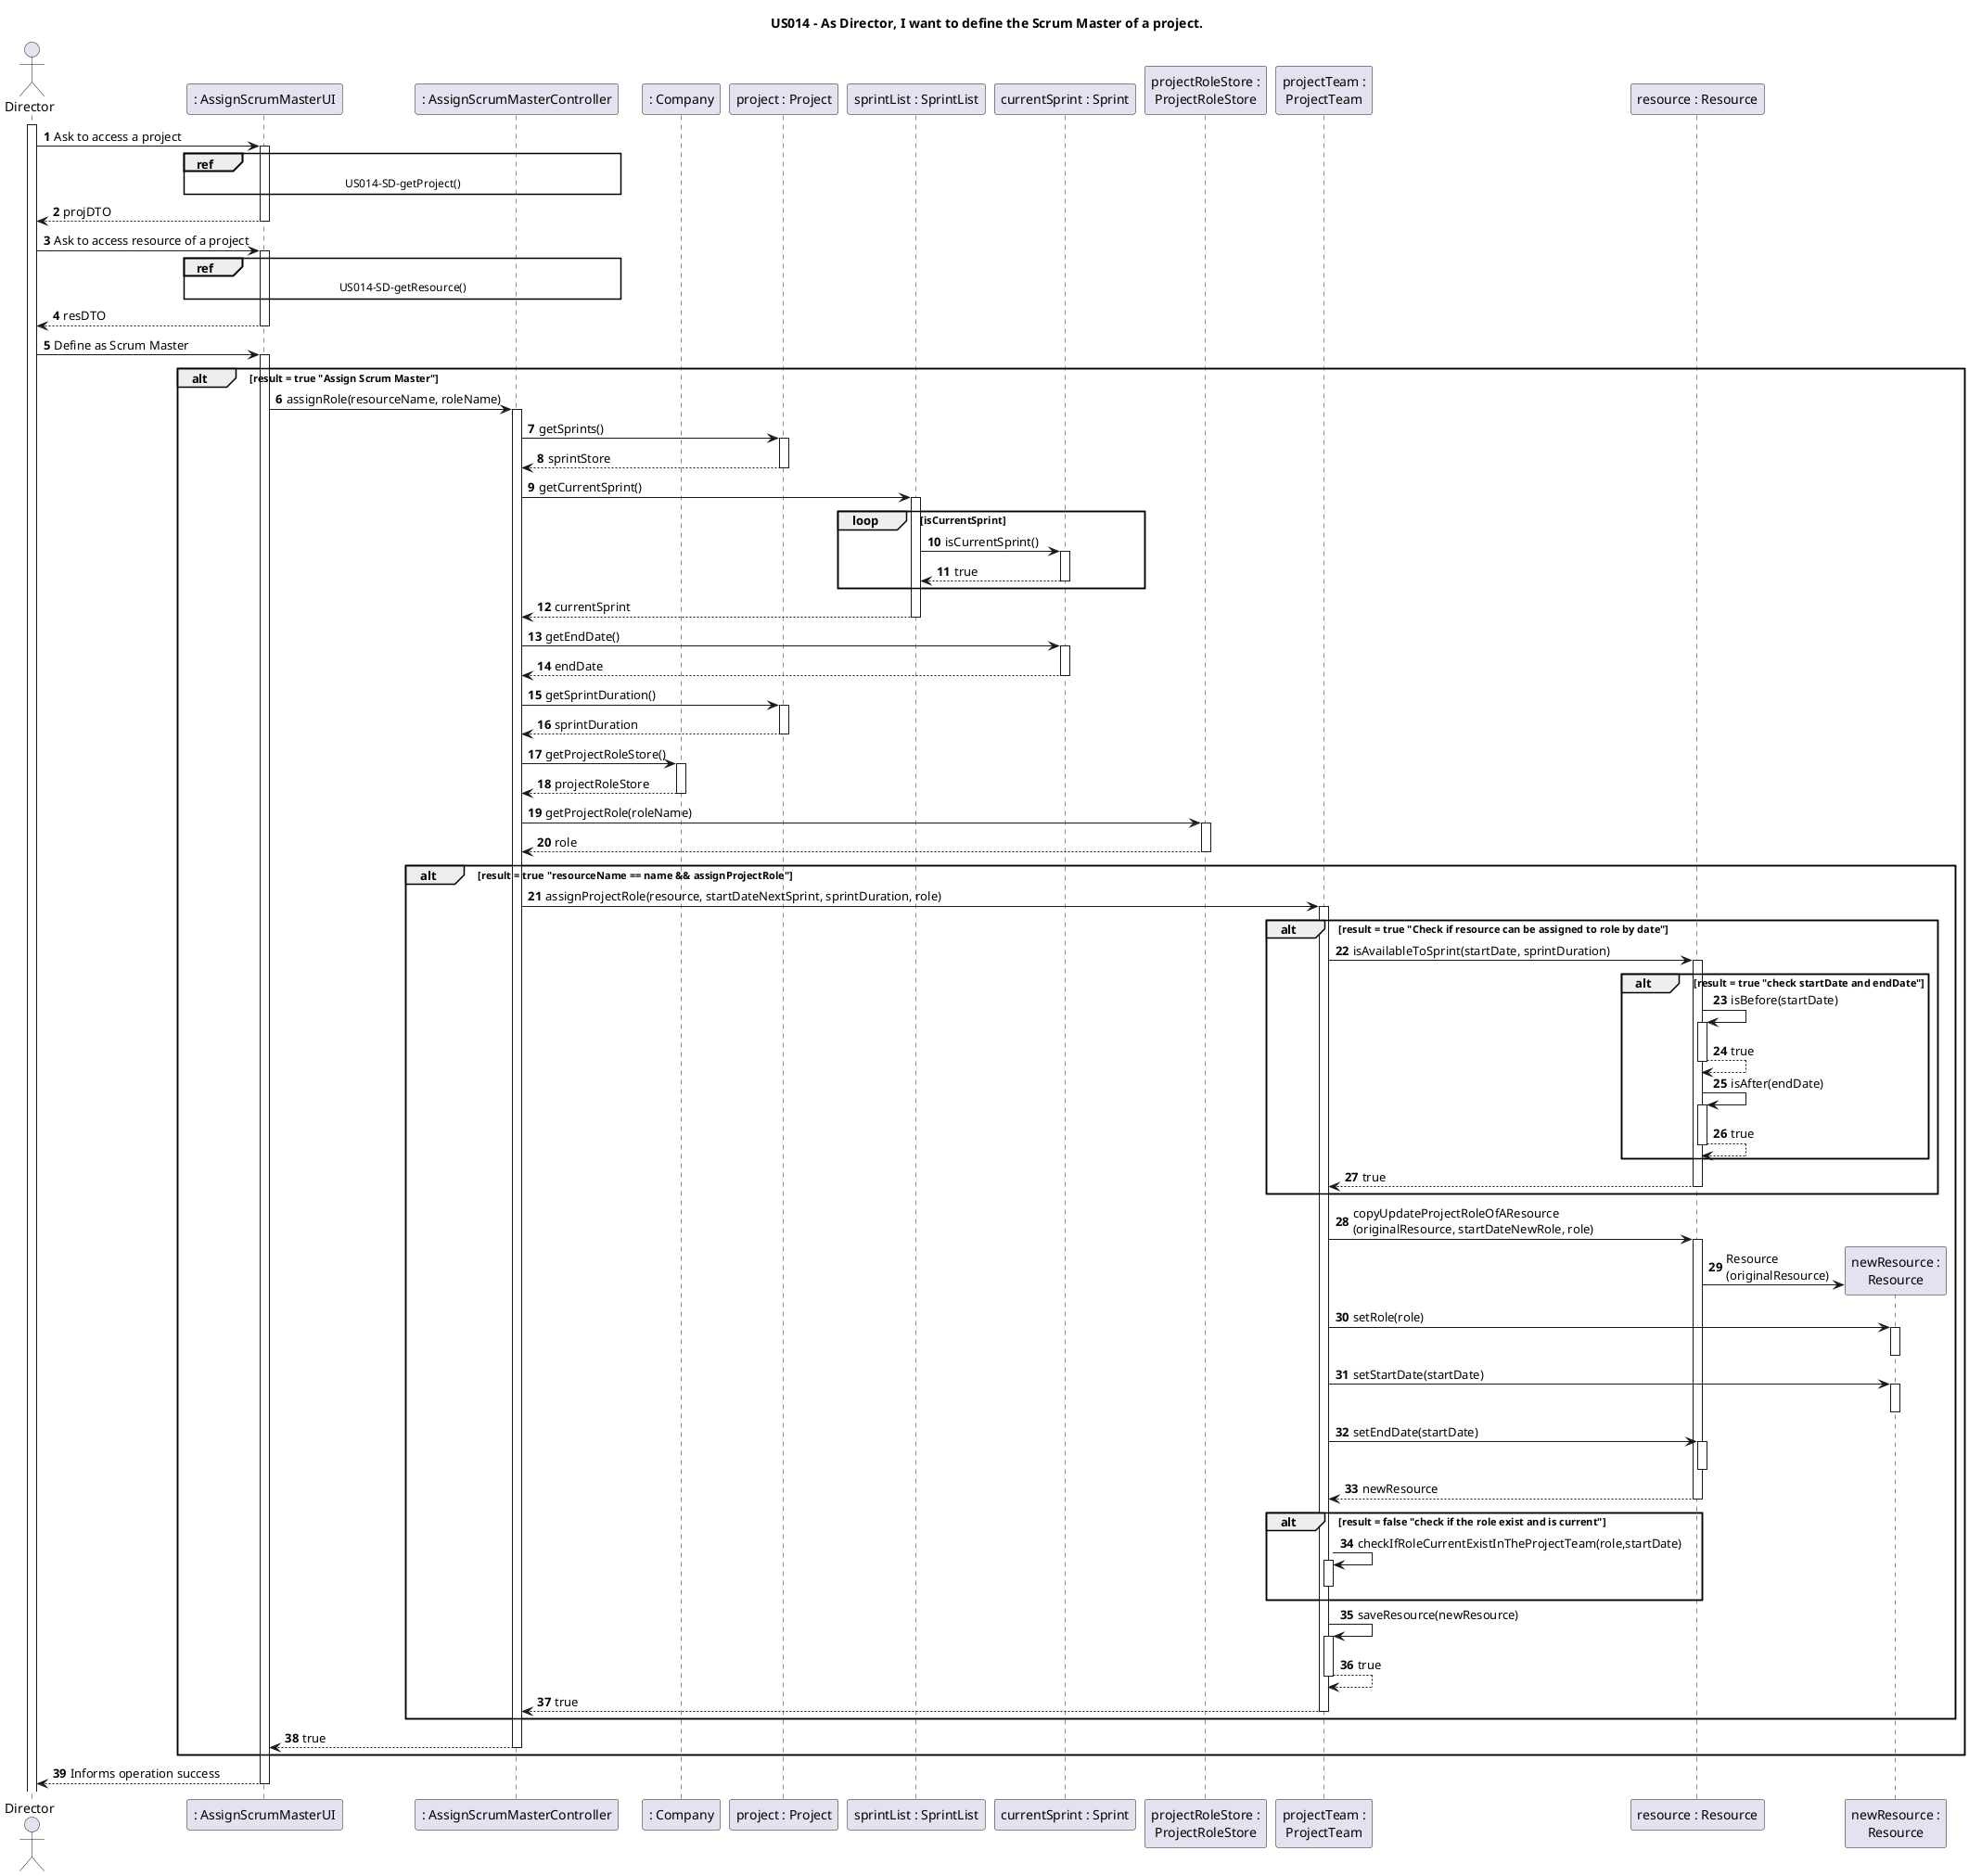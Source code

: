 @startuml

title "US014 - As Director, I want to define the Scrum Master of a project."

autoactivate on
autonumber

actor "Director" as Director
participant ": AssignScrumMasterUI" as UI
participant ": AssignScrumMasterController" as Controller
participant ": Company" as Company
participant "project : Project" as Project
participant "sprintList : SprintList" as SprintList
participant "currentSprint : Sprint" as Sprint
participant "projectRoleStore :\nProjectRoleStore" as ProjectRoleStore
participant "projectTeam :\nProjectTeam" as ProjectTeam
participant "resource : Resource" as OriginalResource
participant "newResource :\nResource" as newResource

activate Director

Director -> UI: Ask to access a project
    ref over UI, Controller : US014-SD-getProject()
UI --> Director: projDTO

Director -> UI: Ask to access resource of a project
    ref over UI, Controller : US014-SD-getResource()
return resDTO

Director -> UI: Define as Scrum Master
alt result = true "Assign Scrum Master"
    UI -> Controller: assignRole(resourceName, roleName)
    Controller -> Project: getSprints()
    return sprintStore
    Controller -> SprintList: getCurrentSprint()
        loop isCurrentSprint
            SprintList -> Sprint: isCurrentSprint()
            return true
        end
    return currentSprint
    Controller -> Sprint: getEndDate()
    return endDate
    Controller -> Project: getSprintDuration()
    return sprintDuration
    Controller -> Company: getProjectRoleStore()
    return projectRoleStore
    Controller -> ProjectRoleStore: getProjectRole(roleName)
    return role
        alt result = true "resourceName == name && assignProjectRole"
            Controller -> ProjectTeam: assignProjectRole(resource, startDateNextSprint, sprintDuration, role)
            alt result = true "Check if resource can be assigned to role by date"
            ProjectTeam -> OriginalResource: isAvailableToSprint(startDate, sprintDuration)
                alt result = true "check startDate and endDate"
                OriginalResource -> OriginalResource: isBefore(startDate)
                return true
                OriginalResource -> OriginalResource: isAfter(endDate)
                return true
                end
            return true
            end
            ProjectTeam -> OriginalResource: copyUpdateProjectRoleOfAResource\n(originalResource, startDateNewRole, role)
            OriginalResource -> newResource**: Resource\n(originalResource)
                ProjectTeam -> newResource: setRole(role)
                deactivate
                ProjectTeam -> newResource: setStartDate(startDate)
                deactivate
                ProjectTeam -> OriginalResource: setEndDate(startDate)
                deactivate
            return newResource
            alt result = false "check if the role exist and is current"
                    ProjectTeam -> ProjectTeam: checkIfRoleCurrentExistInTheProjectTeam(role,startDate)
                    deactivate
            end
                    ProjectTeam -> ProjectTeam: saveResource(newResource)
                    return true
        return true
        end
    return true
end
return Informs operation success

@enduml